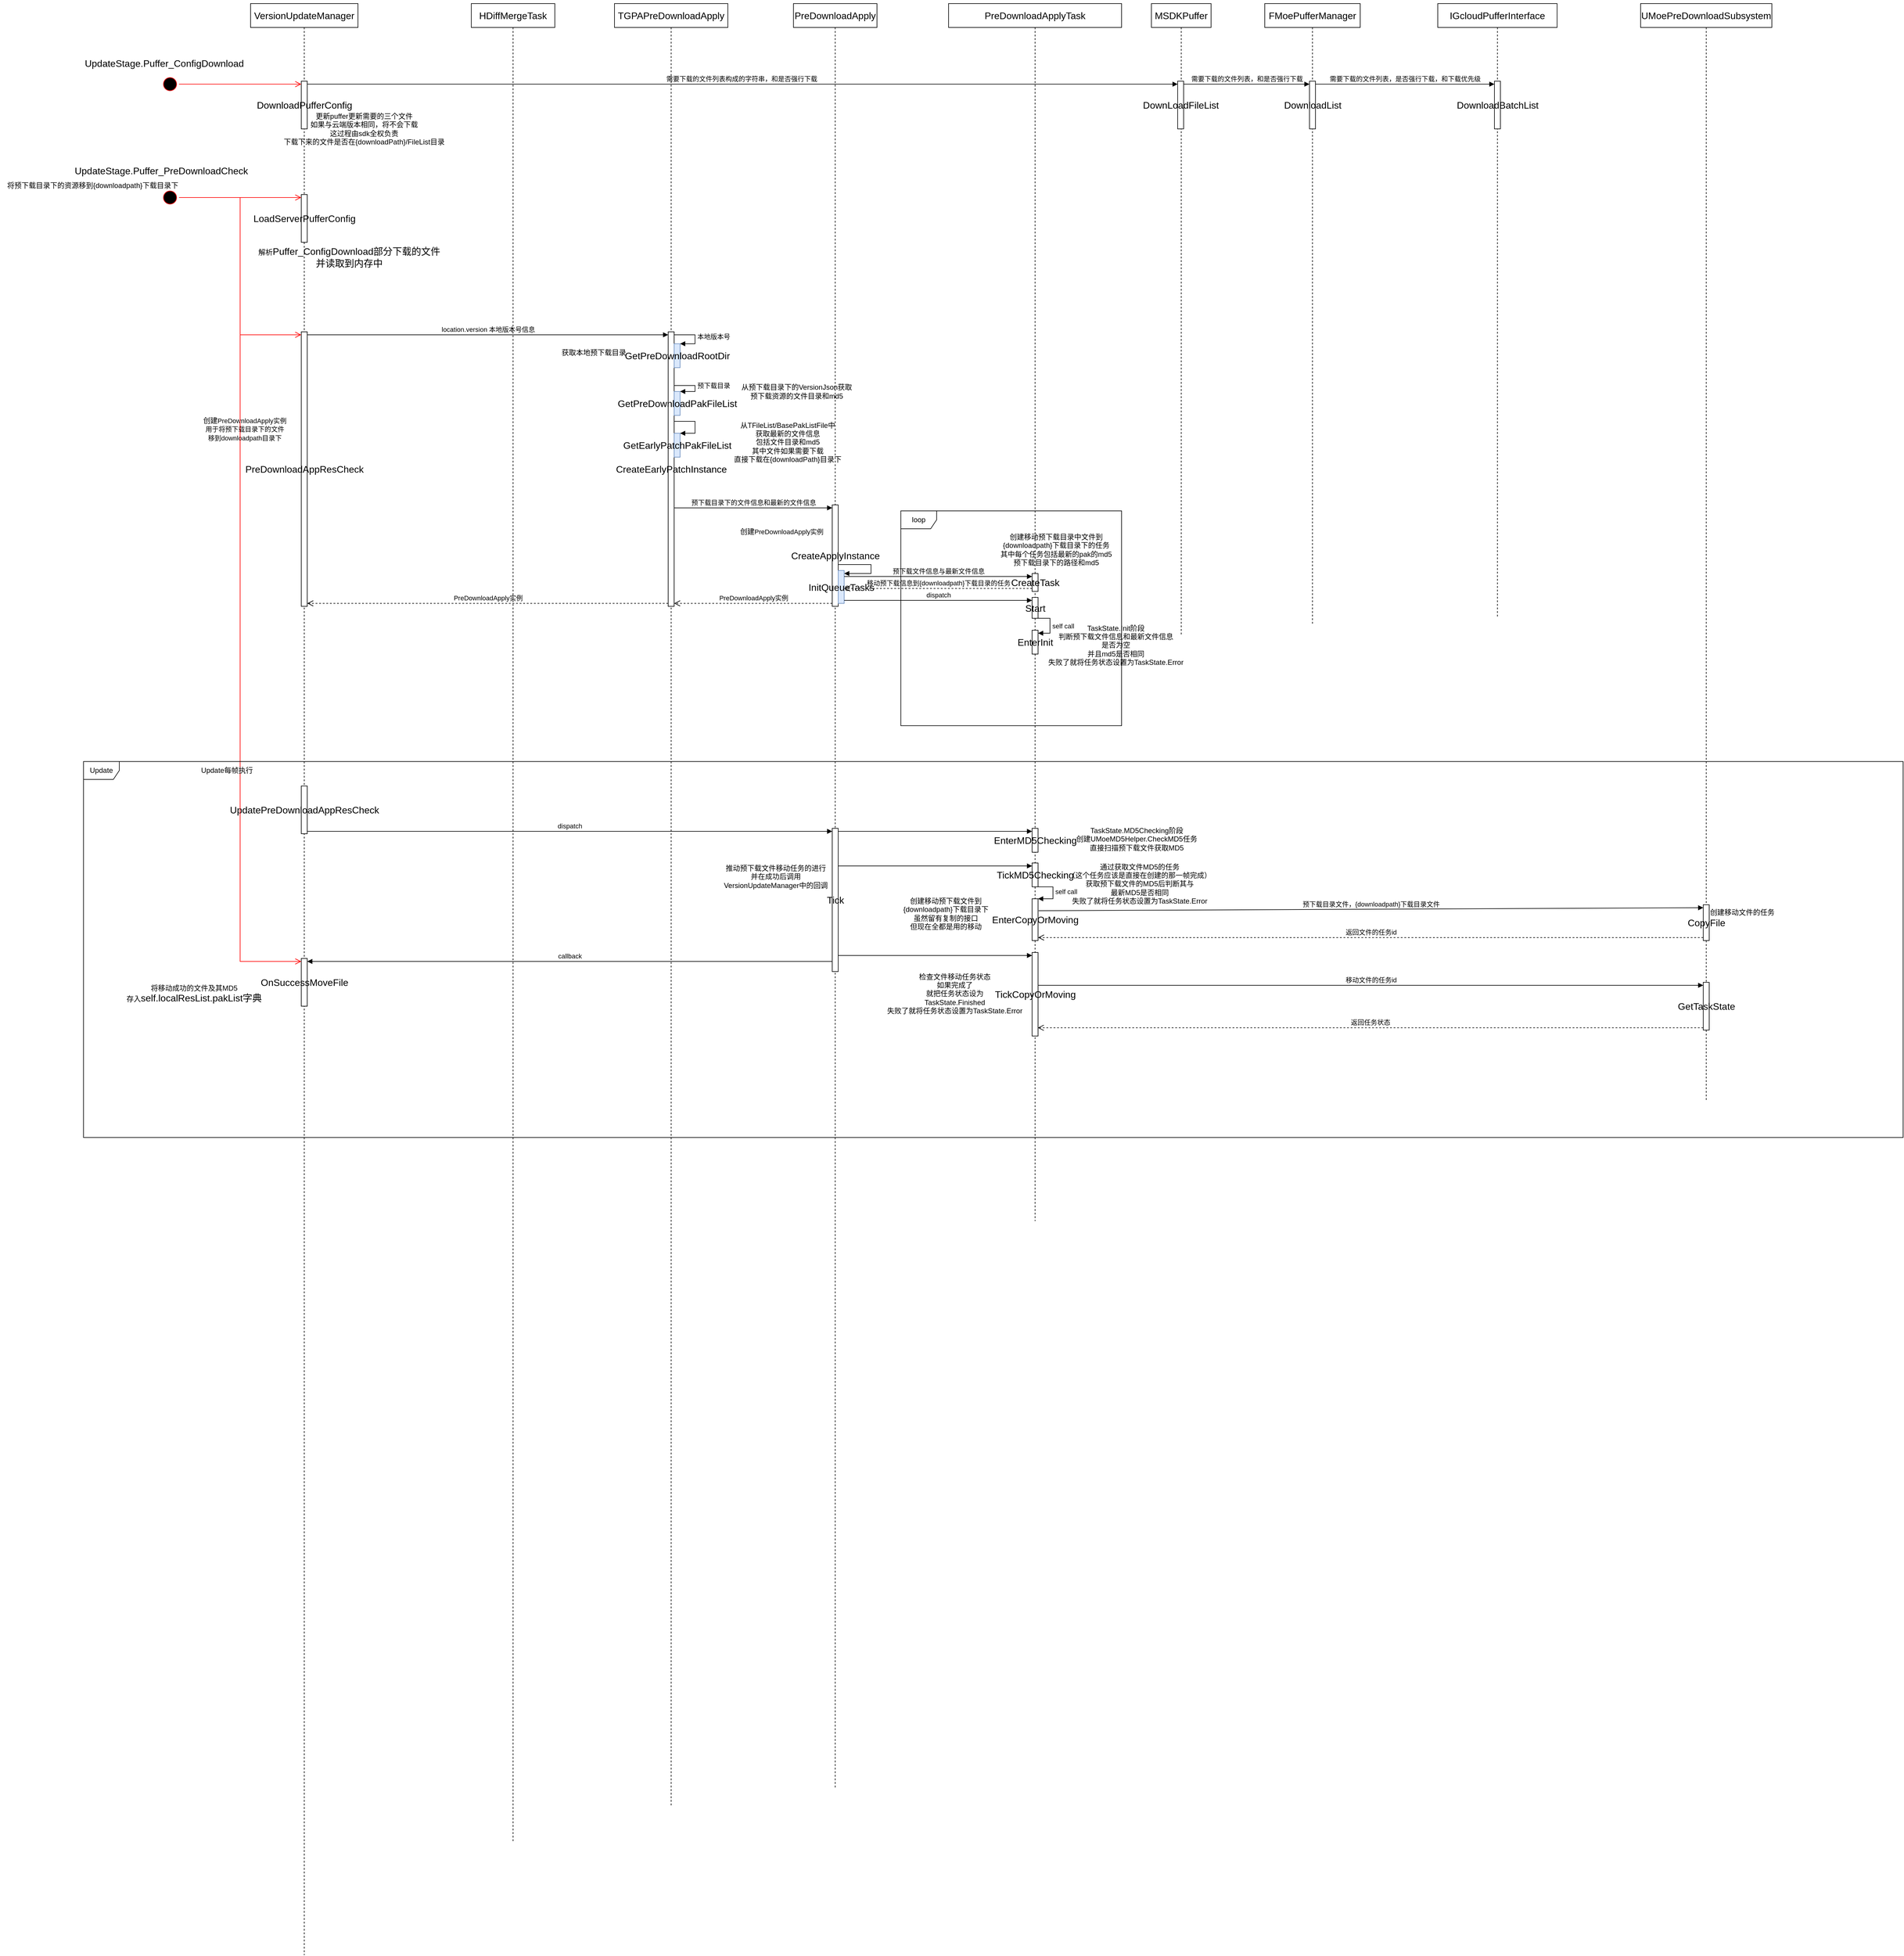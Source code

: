 <mxfile version="26.0.6" pages="3">
  <diagram name="puffer阻塞更新时序图——移动预下载目录文件到下载目录" id="0s5m7xCLdTFkOoqI4KA0">
    <mxGraphModel grid="1" page="1" gridSize="10" guides="1" tooltips="1" connect="1" arrows="1" fold="1" pageScale="1" pageWidth="827" pageHeight="1169" math="0" shadow="0">
      <root>
        <mxCell id="0" />
        <mxCell id="1" parent="0" />
        <mxCell id="xy1dMGJrIOf6ou0YAkFt-1" value="&lt;div style=&quot;font-size: 12pt;&quot;&gt;&lt;span style=&quot;&quot;&gt;VersionUpdateManager&lt;/span&gt;&lt;/div&gt;" style="shape=umlLifeline;perimeter=lifelinePerimeter;whiteSpace=wrap;html=1;container=1;dropTarget=0;collapsible=0;recursiveResize=0;outlineConnect=0;portConstraint=eastwest;newEdgeStyle={&quot;curved&quot;:0,&quot;rounded&quot;:0};fontFamily=Helvetica;fontColor=default;labelBackgroundColor=none;" parent="1" vertex="1">
          <mxGeometry x="90" y="50" width="180" height="3270" as="geometry" />
        </mxCell>
        <mxCell id="xy1dMGJrIOf6ou0YAkFt-6" value="&lt;div style=&quot;&quot;&gt;&lt;div style=&quot;font-size: 12pt;&quot;&gt;&lt;span style=&quot;&quot;&gt;DownloadPufferConfig&lt;/span&gt;&lt;/div&gt;&lt;/div&gt;" style="html=1;points=[[0,0,0,0,5],[0,1,0,0,-5],[1,0,0,0,5],[1,1,0,0,-5]];perimeter=orthogonalPerimeter;outlineConnect=0;targetShapes=umlLifeline;portConstraint=eastwest;newEdgeStyle={&quot;curved&quot;:0,&quot;rounded&quot;:0};fontFamily=Helvetica;fontColor=default;labelBackgroundColor=none;" parent="xy1dMGJrIOf6ou0YAkFt-1" vertex="1">
          <mxGeometry x="85" y="130" width="10" height="80" as="geometry" />
        </mxCell>
        <mxCell id="xy1dMGJrIOf6ou0YAkFt-4" value="" style="ellipse;html=1;shape=startState;fillColor=#000000;strokeColor=#ff0000;fontFamily=Helvetica;fontColor=default;labelBackgroundColor=none;" parent="xy1dMGJrIOf6ou0YAkFt-1" vertex="1">
          <mxGeometry x="-150" y="120" width="30" height="30" as="geometry" />
        </mxCell>
        <mxCell id="xy1dMGJrIOf6ou0YAkFt-5" value="" style="edgeStyle=orthogonalEdgeStyle;html=1;verticalAlign=bottom;endArrow=open;endSize=8;strokeColor=#ff0000;rounded=0;entryX=0;entryY=0;entryDx=0;entryDy=5;entryPerimeter=0;fontFamily=Helvetica;fontColor=default;labelBackgroundColor=none;" parent="xy1dMGJrIOf6ou0YAkFt-1" source="xy1dMGJrIOf6ou0YAkFt-4" target="xy1dMGJrIOf6ou0YAkFt-6" edge="1">
          <mxGeometry relative="1" as="geometry">
            <mxPoint x="-145" y="220" as="targetPoint" />
            <Array as="points">
              <mxPoint x="-40" y="135" />
              <mxPoint x="-40" y="135" />
            </Array>
          </mxGeometry>
        </mxCell>
        <mxCell id="xy1dMGJrIOf6ou0YAkFt-25" value="&lt;div style=&quot;&quot;&gt;&lt;div style=&quot;font-size: 12pt;&quot;&gt;&lt;span style=&quot;&quot;&gt;LoadServerPufferConfig&lt;/span&gt;&lt;/div&gt;&lt;/div&gt;" style="html=1;points=[[0,0,0,0,5],[0,1,0,0,-5],[1,0,0,0,5],[1,1,0,0,-5]];perimeter=orthogonalPerimeter;outlineConnect=0;targetShapes=umlLifeline;portConstraint=eastwest;newEdgeStyle={&quot;curved&quot;:0,&quot;rounded&quot;:0};fontFamily=Helvetica;fontColor=default;labelBackgroundColor=none;" parent="xy1dMGJrIOf6ou0YAkFt-1" vertex="1">
          <mxGeometry x="85" y="320" width="10" height="80" as="geometry" />
        </mxCell>
        <mxCell id="xy1dMGJrIOf6ou0YAkFt-26" value="&lt;div style=&quot;&quot;&gt;&lt;div style=&quot;font-size: 12pt;&quot;&gt;&lt;span style=&quot;&quot;&gt;PreDownloadAppResCheck&lt;/span&gt;&lt;/div&gt;&lt;/div&gt;" style="html=1;points=[[0,0,0,0,5],[0,1,0,0,-5],[1,0,0,0,5],[1,1,0,0,-5]];perimeter=orthogonalPerimeter;outlineConnect=0;targetShapes=umlLifeline;portConstraint=eastwest;newEdgeStyle={&quot;curved&quot;:0,&quot;rounded&quot;:0};fontFamily=Helvetica;fontColor=default;labelBackgroundColor=none;" parent="xy1dMGJrIOf6ou0YAkFt-1" vertex="1">
          <mxGeometry x="85" y="550" width="10" height="460" as="geometry" />
        </mxCell>
        <mxCell id="JN5cIUua4xNDYKDP3sKf-1" value="&lt;div style=&quot;&quot;&gt;&lt;div style=&quot;font-size: 12pt;&quot;&gt;&lt;span style=&quot;&quot;&gt;UpdatePreDownloadAppResCheck&lt;/span&gt;&lt;/div&gt;&lt;/div&gt;" style="html=1;points=[[0,0,0,0,5],[0,1,0,0,-5],[1,0,0,0,5],[1,1,0,0,-5]];perimeter=orthogonalPerimeter;outlineConnect=0;targetShapes=umlLifeline;portConstraint=eastwest;newEdgeStyle={&quot;curved&quot;:0,&quot;rounded&quot;:0};fontFamily=Helvetica;fontColor=default;labelBackgroundColor=none;" vertex="1" parent="xy1dMGJrIOf6ou0YAkFt-1">
          <mxGeometry x="85" y="1311" width="10" height="80" as="geometry" />
        </mxCell>
        <mxCell id="2kuZuHRCZG_ZfU6OxSht-40" value="&lt;div style=&quot;&quot;&gt;&lt;div style=&quot;font-size: 12pt;&quot;&gt;&lt;span style=&quot;&quot;&gt;OnSuccessMoveFile&lt;/span&gt;&lt;/div&gt;&lt;/div&gt;" style="html=1;points=[[0,0,0,0,5],[0,1,0,0,-5],[1,0,0,0,5],[1,1,0,0,-5]];perimeter=orthogonalPerimeter;outlineConnect=0;targetShapes=umlLifeline;portConstraint=eastwest;newEdgeStyle={&quot;curved&quot;:0,&quot;rounded&quot;:0};fontFamily=Helvetica;fontColor=default;labelBackgroundColor=none;" vertex="1" parent="xy1dMGJrIOf6ou0YAkFt-1">
          <mxGeometry x="85" y="1600" width="10" height="80" as="geometry" />
        </mxCell>
        <mxCell id="xy1dMGJrIOf6ou0YAkFt-7" value="&lt;div style=&quot;&quot;&gt;&lt;div style=&quot;font-size: 12pt;&quot;&gt;&lt;span style=&quot;&quot;&gt;UpdateStage&lt;/span&gt;.&lt;span style=&quot;&quot;&gt;Puffer_ConfigDownload&lt;/span&gt;&lt;/div&gt;&lt;/div&gt;" style="text;html=1;align=center;verticalAlign=middle;resizable=0;points=[];autosize=1;strokeColor=none;fillColor=none;fontFamily=Helvetica;fontColor=default;labelBackgroundColor=none;" parent="1" vertex="1">
          <mxGeometry x="-200" y="135" width="290" height="30" as="geometry" />
        </mxCell>
        <mxCell id="xy1dMGJrIOf6ou0YAkFt-8" value="&lt;div style=&quot;&quot;&gt;&lt;div style=&quot;font-size: 12pt;&quot;&gt;&lt;span style=&quot;&quot;&gt;MSDKPuffer&lt;/span&gt;&lt;/div&gt;&lt;/div&gt;" style="shape=umlLifeline;perimeter=lifelinePerimeter;whiteSpace=wrap;html=1;container=1;dropTarget=0;collapsible=0;recursiveResize=0;outlineConnect=0;portConstraint=eastwest;newEdgeStyle={&quot;curved&quot;:0,&quot;rounded&quot;:0};fontFamily=Helvetica;fontColor=default;labelBackgroundColor=none;" parent="1" vertex="1">
          <mxGeometry x="1600" y="50" width="100" height="1060" as="geometry" />
        </mxCell>
        <mxCell id="xy1dMGJrIOf6ou0YAkFt-10" value="&lt;div style=&quot;&quot;&gt;&lt;div style=&quot;font-size: 12pt;&quot;&gt;&lt;span style=&quot;&quot;&gt;DownLoadFileList&lt;/span&gt;&lt;/div&gt;&lt;/div&gt;" style="html=1;points=[[0,0,0,0,5],[0,1,0,0,-5],[1,0,0,0,5],[1,1,0,0,-5]];perimeter=orthogonalPerimeter;outlineConnect=0;targetShapes=umlLifeline;portConstraint=eastwest;newEdgeStyle={&quot;curved&quot;:0,&quot;rounded&quot;:0};fontFamily=Helvetica;fontColor=default;labelBackgroundColor=none;" parent="xy1dMGJrIOf6ou0YAkFt-8" vertex="1">
          <mxGeometry x="44" y="130" width="10" height="80" as="geometry" />
        </mxCell>
        <mxCell id="xy1dMGJrIOf6ou0YAkFt-9" value="&lt;div style=&quot;&quot;&gt;&lt;div style=&quot;font-size: 12pt;&quot;&gt;FMoePufferManager&lt;/div&gt;&lt;/div&gt;" style="shape=umlLifeline;perimeter=lifelinePerimeter;whiteSpace=wrap;html=1;container=1;dropTarget=0;collapsible=0;recursiveResize=0;outlineConnect=0;portConstraint=eastwest;newEdgeStyle={&quot;curved&quot;:0,&quot;rounded&quot;:0};fontFamily=Helvetica;fontColor=default;labelBackgroundColor=none;" parent="1" vertex="1">
          <mxGeometry x="1790" y="50" width="160" height="1040" as="geometry" />
        </mxCell>
        <mxCell id="xy1dMGJrIOf6ou0YAkFt-15" value="&lt;div style=&quot;&quot;&gt;&lt;div style=&quot;font-size: 12pt;&quot;&gt;DownloadList&lt;/div&gt;&lt;/div&gt;" style="html=1;points=[[0,0,0,0,5],[0,1,0,0,-5],[1,0,0,0,5],[1,1,0,0,-5]];perimeter=orthogonalPerimeter;outlineConnect=0;targetShapes=umlLifeline;portConstraint=eastwest;newEdgeStyle={&quot;curved&quot;:0,&quot;rounded&quot;:0};fontFamily=Helvetica;fontColor=default;labelBackgroundColor=none;" parent="xy1dMGJrIOf6ou0YAkFt-9" vertex="1">
          <mxGeometry x="75" y="130" width="10" height="80" as="geometry" />
        </mxCell>
        <mxCell id="xy1dMGJrIOf6ou0YAkFt-11" value="需要下载的文件列表构成的字符串，和是否强行下载" style="html=1;verticalAlign=bottom;endArrow=block;curved=0;rounded=0;entryX=0;entryY=0;entryDx=0;entryDy=5;exitX=1;exitY=0;exitDx=0;exitDy=5;exitPerimeter=0;fontFamily=Helvetica;fontColor=default;labelBackgroundColor=none;" parent="1" source="xy1dMGJrIOf6ou0YAkFt-6" target="xy1dMGJrIOf6ou0YAkFt-10" edge="1">
          <mxGeometry x="-0.002" relative="1" as="geometry">
            <mxPoint x="414" y="185" as="sourcePoint" />
            <mxPoint as="offset" />
          </mxGeometry>
        </mxCell>
        <mxCell id="xy1dMGJrIOf6ou0YAkFt-16" value="需要下载的文件列表，和是否强行下载" style="html=1;verticalAlign=bottom;endArrow=block;curved=0;rounded=0;entryX=0;entryY=0;entryDx=0;entryDy=5;exitX=1;exitY=0;exitDx=0;exitDy=5;exitPerimeter=0;fontFamily=Helvetica;fontColor=default;labelBackgroundColor=none;" parent="1" source="xy1dMGJrIOf6ou0YAkFt-10" target="xy1dMGJrIOf6ou0YAkFt-15" edge="1">
          <mxGeometry x="0.002" relative="1" as="geometry">
            <mxPoint x="1800" y="185" as="sourcePoint" />
            <mxPoint as="offset" />
          </mxGeometry>
        </mxCell>
        <mxCell id="xy1dMGJrIOf6ou0YAkFt-18" value="&lt;div style=&quot;&quot;&gt;&lt;div style=&quot;font-size: 12pt;&quot;&gt;IGcloudPufferInterface&lt;/div&gt;&lt;/div&gt;" style="shape=umlLifeline;perimeter=lifelinePerimeter;whiteSpace=wrap;html=1;container=1;dropTarget=0;collapsible=0;recursiveResize=0;outlineConnect=0;portConstraint=eastwest;newEdgeStyle={&quot;curved&quot;:0,&quot;rounded&quot;:0};fontFamily=Helvetica;fontColor=default;labelBackgroundColor=none;" parent="1" vertex="1">
          <mxGeometry x="2080" y="50" width="200" height="1030" as="geometry" />
        </mxCell>
        <mxCell id="xy1dMGJrIOf6ou0YAkFt-19" value="&lt;div style=&quot;&quot;&gt;&lt;div style=&quot;font-size: 12pt;&quot;&gt;DownloadBatchList&lt;/div&gt;&lt;/div&gt;" style="html=1;points=[[0,0,0,0,5],[0,1,0,0,-5],[1,0,0,0,5],[1,1,0,0,-5]];perimeter=orthogonalPerimeter;outlineConnect=0;targetShapes=umlLifeline;portConstraint=eastwest;newEdgeStyle={&quot;curved&quot;:0,&quot;rounded&quot;:0};fontFamily=Helvetica;fontColor=default;labelBackgroundColor=none;" parent="xy1dMGJrIOf6ou0YAkFt-18" vertex="1">
          <mxGeometry x="95" y="130" width="10" height="80" as="geometry" />
        </mxCell>
        <mxCell id="xy1dMGJrIOf6ou0YAkFt-20" value="需要下载的文件列表，是否强行下载，和下载优先级" style="html=1;verticalAlign=bottom;endArrow=block;curved=0;rounded=0;entryX=0;entryY=0;entryDx=0;entryDy=5;exitX=1;exitY=0;exitDx=0;exitDy=5;exitPerimeter=0;fontFamily=Helvetica;fontColor=default;labelBackgroundColor=none;" parent="1" source="xy1dMGJrIOf6ou0YAkFt-15" target="xy1dMGJrIOf6ou0YAkFt-19" edge="1">
          <mxGeometry relative="1" as="geometry">
            <mxPoint x="2090" y="185" as="sourcePoint" />
          </mxGeometry>
        </mxCell>
        <mxCell id="xy1dMGJrIOf6ou0YAkFt-22" value="" style="ellipse;html=1;shape=startState;fillColor=#000000;strokeColor=#ff0000;fontFamily=Helvetica;fontColor=default;labelBackgroundColor=none;" parent="1" vertex="1">
          <mxGeometry x="-60" y="360" width="30" height="30" as="geometry" />
        </mxCell>
        <mxCell id="xy1dMGJrIOf6ou0YAkFt-23" value="" style="edgeStyle=orthogonalEdgeStyle;html=1;verticalAlign=bottom;endArrow=open;endSize=8;strokeColor=#ff0000;rounded=0;entryX=0;entryY=0;entryDx=0;entryDy=5;entryPerimeter=0;fontFamily=Helvetica;fontColor=default;labelBackgroundColor=none;" parent="1" source="xy1dMGJrIOf6ou0YAkFt-22" target="xy1dMGJrIOf6ou0YAkFt-25" edge="1">
          <mxGeometry relative="1" as="geometry">
            <mxPoint x="-45" y="450" as="targetPoint" />
          </mxGeometry>
        </mxCell>
        <mxCell id="xy1dMGJrIOf6ou0YAkFt-24" value="&lt;div style=&quot;&quot;&gt;&lt;div style=&quot;font-size: 12pt;&quot;&gt;&lt;span style=&quot;&quot;&gt;UpdateStage&lt;/span&gt;.&lt;span style=&quot;&quot;&gt;Puffer_PreDownloadCheck&lt;/span&gt;&lt;/div&gt;&lt;/div&gt;" style="text;html=1;align=center;verticalAlign=middle;resizable=0;points=[];autosize=1;strokeColor=none;fillColor=none;fontFamily=Helvetica;fontColor=default;labelBackgroundColor=none;" parent="1" vertex="1">
          <mxGeometry x="-215" y="315" width="310" height="30" as="geometry" />
        </mxCell>
        <mxCell id="xy1dMGJrIOf6ou0YAkFt-27" value="" style="edgeStyle=orthogonalEdgeStyle;html=1;verticalAlign=bottom;endArrow=open;endSize=8;strokeColor=#ff0000;rounded=0;entryX=0;entryY=0;entryDx=0;entryDy=5;entryPerimeter=0;exitX=1;exitY=0.5;exitDx=0;exitDy=0;fontFamily=Helvetica;fontColor=default;labelBackgroundColor=none;" parent="1" source="xy1dMGJrIOf6ou0YAkFt-22" target="xy1dMGJrIOf6ou0YAkFt-26" edge="1">
          <mxGeometry relative="1" as="geometry">
            <mxPoint x="185" y="385" as="targetPoint" />
            <mxPoint x="-20" y="385" as="sourcePoint" />
          </mxGeometry>
        </mxCell>
        <mxCell id="QiWSNsGMa9dIWaTv_Qcn-1" value="更新puffer更新需要的三个文件&lt;div&gt;如果与云端版本相同，将不会下载&lt;/div&gt;&lt;div&gt;这过程由sdk全权负责&lt;/div&gt;&lt;div&gt;下载下来的文件是否在{downloadPath}/FileList目录&lt;/div&gt;" style="text;html=1;align=center;verticalAlign=middle;resizable=0;points=[];autosize=1;strokeColor=none;fillColor=none;fontFamily=Helvetica;fontColor=default;labelBackgroundColor=none;" parent="1" vertex="1">
          <mxGeometry x="135" y="225" width="290" height="70" as="geometry" />
        </mxCell>
        <mxCell id="QiWSNsGMa9dIWaTv_Qcn-2" value="解析&lt;span style=&quot;font-size: 12pt;&quot;&gt;Puffer_ConfigDownload部分下载的文件&lt;/span&gt;&lt;div&gt;&lt;span style=&quot;font-size: 12pt;&quot;&gt;并读取到内存中&lt;/span&gt;&lt;/div&gt;" style="text;html=1;align=center;verticalAlign=middle;resizable=0;points=[];autosize=1;strokeColor=none;fillColor=none;fontFamily=Helvetica;fontColor=default;labelBackgroundColor=none;" parent="1" vertex="1">
          <mxGeometry x="90" y="450" width="330" height="50" as="geometry" />
        </mxCell>
        <mxCell id="QiWSNsGMa9dIWaTv_Qcn-6" value="&lt;div style=&quot;font-size: 12pt;&quot;&gt;&lt;span style=&quot;&quot;&gt;HDiffMergeTask&lt;/span&gt;&lt;/div&gt;" style="shape=umlLifeline;perimeter=lifelinePerimeter;whiteSpace=wrap;html=1;container=1;dropTarget=0;collapsible=0;recursiveResize=0;outlineConnect=0;portConstraint=eastwest;newEdgeStyle={&quot;curved&quot;:0,&quot;rounded&quot;:0};fontFamily=Helvetica;fontColor=default;labelBackgroundColor=none;" parent="1" vertex="1">
          <mxGeometry x="460" y="50" width="140" height="3080" as="geometry" />
        </mxCell>
        <mxCell id="QiWSNsGMa9dIWaTv_Qcn-7" value="&lt;div style=&quot;font-size: 12pt;&quot;&gt;&lt;span style=&quot;&quot;&gt;PreDownloadApply&lt;/span&gt;&lt;/div&gt;" style="shape=umlLifeline;perimeter=lifelinePerimeter;whiteSpace=wrap;html=1;container=1;dropTarget=0;collapsible=0;recursiveResize=0;outlineConnect=0;portConstraint=eastwest;newEdgeStyle={&quot;curved&quot;:0,&quot;rounded&quot;:0};fontFamily=Helvetica;fontColor=default;labelBackgroundColor=none;" parent="1" vertex="1">
          <mxGeometry x="1000" y="50" width="140" height="2990" as="geometry" />
        </mxCell>
        <mxCell id="QiWSNsGMa9dIWaTv_Qcn-9" value="&lt;div style=&quot;&quot;&gt;&lt;div style=&quot;font-size: 12pt;&quot;&gt;&lt;div&gt;&lt;div style=&quot;font-size: 12pt;&quot;&gt;&lt;span style=&quot;&quot;&gt;CreateApplyInstance&lt;/span&gt;&lt;/div&gt;&lt;/div&gt;&lt;/div&gt;&lt;/div&gt;" style="html=1;points=[[0,0,0,0,5],[0,1,0,0,-5],[1,0,0,0,5],[1,1,0,0,-5]];perimeter=orthogonalPerimeter;outlineConnect=0;targetShapes=umlLifeline;portConstraint=eastwest;newEdgeStyle={&quot;curved&quot;:0,&quot;rounded&quot;:0};fontFamily=Helvetica;fontColor=default;labelBackgroundColor=none;" parent="QiWSNsGMa9dIWaTv_Qcn-7" vertex="1">
          <mxGeometry x="65" y="840" width="10" height="170" as="geometry" />
        </mxCell>
        <mxCell id="2kuZuHRCZG_ZfU6OxSht-1" value="&lt;div style=&quot;&quot;&gt;&lt;div style=&quot;font-size: 12pt;&quot;&gt;&lt;span style=&quot;&quot;&gt;Tick&lt;/span&gt;&lt;/div&gt;&lt;/div&gt;" style="html=1;points=[[0,0,0,0,5],[0,1,0,0,-5],[1,0,0,0,5],[1,1,0,0,-5]];perimeter=orthogonalPerimeter;outlineConnect=0;targetShapes=umlLifeline;portConstraint=eastwest;newEdgeStyle={&quot;curved&quot;:0,&quot;rounded&quot;:0};fontFamily=Helvetica;fontColor=default;labelBackgroundColor=none;" vertex="1" parent="QiWSNsGMa9dIWaTv_Qcn-7">
          <mxGeometry x="65" y="1382" width="10" height="240" as="geometry" />
        </mxCell>
        <mxCell id="QiWSNsGMa9dIWaTv_Qcn-8" value="&lt;div style=&quot;font-size: 12pt;&quot;&gt;&lt;span style=&quot;&quot;&gt;PreDownloadApplyTask&lt;/span&gt;&lt;/div&gt;" style="shape=umlLifeline;perimeter=lifelinePerimeter;whiteSpace=wrap;html=1;container=1;dropTarget=0;collapsible=0;recursiveResize=0;outlineConnect=0;portConstraint=eastwest;newEdgeStyle={&quot;curved&quot;:0,&quot;rounded&quot;:0};fontFamily=Helvetica;fontColor=default;labelBackgroundColor=none;" parent="1" vertex="1">
          <mxGeometry x="1260" y="50" width="290" height="2040" as="geometry" />
        </mxCell>
        <mxCell id="QiWSNsGMa9dIWaTv_Qcn-16" value="" style="html=1;align=left;spacingLeft=2;endArrow=block;rounded=0;edgeStyle=orthogonalEdgeStyle;curved=0;rounded=0;entryX=1;entryY=0;entryDx=0;entryDy=5;entryPerimeter=0;fontFamily=Helvetica;fontColor=default;labelBackgroundColor=none;" parent="QiWSNsGMa9dIWaTv_Qcn-8" target="QiWSNsGMa9dIWaTv_Qcn-15" edge="1">
          <mxGeometry x="-0.044" y="30" relative="1" as="geometry">
            <mxPoint x="-185" y="945" as="sourcePoint" />
            <Array as="points">
              <mxPoint x="-185" y="940" />
              <mxPoint x="-130" y="940" />
              <mxPoint x="-130" y="955" />
            </Array>
            <mxPoint x="-180" y="955" as="targetPoint" />
            <mxPoint as="offset" />
          </mxGeometry>
        </mxCell>
        <mxCell id="QiWSNsGMa9dIWaTv_Qcn-15" value="&lt;div style=&quot;font-size: 12pt;&quot;&gt;&lt;span style=&quot;&quot;&gt;InitQueueTasks&lt;/span&gt;&lt;/div&gt;" style="html=1;points=[[0,0,0,0,5],[0,1,0,0,-5],[1,0,0,0,5],[1,1,0,0,-5]];perimeter=orthogonalPerimeter;outlineConnect=0;targetShapes=umlLifeline;portConstraint=eastwest;newEdgeStyle={&quot;curved&quot;:0,&quot;rounded&quot;:0};fillColor=#dae8fc;strokeColor=#6c8ebf;fontFamily=Helvetica;fontColor=default;labelBackgroundColor=none;" parent="QiWSNsGMa9dIWaTv_Qcn-8" vertex="1">
          <mxGeometry x="-185" y="950" width="10" height="55" as="geometry" />
        </mxCell>
        <mxCell id="QiWSNsGMa9dIWaTv_Qcn-18" value="&lt;div style=&quot;&quot;&gt;&lt;div style=&quot;font-size: 12pt;&quot;&gt;&lt;span style=&quot;&quot;&gt;CreateTask&lt;/span&gt;&lt;/div&gt;&lt;/div&gt;" style="html=1;points=[[0,0,0,0,5],[0,1,0,0,-5],[1,0,0,0,5],[1,1,0,0,-5]];perimeter=orthogonalPerimeter;outlineConnect=0;targetShapes=umlLifeline;portConstraint=eastwest;newEdgeStyle={&quot;curved&quot;:0,&quot;rounded&quot;:0};fontFamily=Helvetica;fontColor=default;labelBackgroundColor=none;" parent="QiWSNsGMa9dIWaTv_Qcn-8" vertex="1">
          <mxGeometry x="140" y="955" width="10" height="30" as="geometry" />
        </mxCell>
        <mxCell id="QiWSNsGMa9dIWaTv_Qcn-19" value="预下载文件信息与最新文件信息" style="html=1;verticalAlign=bottom;endArrow=block;curved=0;rounded=0;entryX=0;entryY=0;entryDx=0;entryDy=5;fontFamily=Helvetica;fontColor=default;labelBackgroundColor=none;" parent="QiWSNsGMa9dIWaTv_Qcn-8" source="QiWSNsGMa9dIWaTv_Qcn-15" target="QiWSNsGMa9dIWaTv_Qcn-18" edge="1">
          <mxGeometry x="0.001" relative="1" as="geometry">
            <mxPoint x="-170" y="960" as="sourcePoint" />
            <mxPoint as="offset" />
          </mxGeometry>
        </mxCell>
        <mxCell id="QiWSNsGMa9dIWaTv_Qcn-20" value="移动预下载信息到{downloadpath}下载目录的任务" style="html=1;verticalAlign=bottom;endArrow=open;dashed=1;endSize=8;curved=0;rounded=0;exitX=0;exitY=1;exitDx=0;exitDy=-5;fontFamily=Helvetica;fontColor=default;labelBackgroundColor=none;" parent="QiWSNsGMa9dIWaTv_Qcn-8" source="QiWSNsGMa9dIWaTv_Qcn-18" target="QiWSNsGMa9dIWaTv_Qcn-15" edge="1">
          <mxGeometry x="-0.002" relative="1" as="geometry">
            <mxPoint x="10" y="1030" as="targetPoint" />
            <mxPoint as="offset" />
          </mxGeometry>
        </mxCell>
        <mxCell id="QiWSNsGMa9dIWaTv_Qcn-21" value="loop" style="shape=umlFrame;whiteSpace=wrap;html=1;pointerEvents=0;fontFamily=Helvetica;fontColor=default;labelBackgroundColor=none;" parent="QiWSNsGMa9dIWaTv_Qcn-8" vertex="1">
          <mxGeometry x="-80" y="850" width="370" height="360" as="geometry" />
        </mxCell>
        <mxCell id="QiWSNsGMa9dIWaTv_Qcn-22" value="创建移动预下载目录中文件到&lt;div&gt;{downloadpath}下载目录下的任务&lt;/div&gt;&lt;div&gt;其中每个任务包括最新的pak的md5&lt;/div&gt;&lt;div&gt;预下载目录下的路径和md5&lt;/div&gt;" style="text;html=1;align=center;verticalAlign=middle;resizable=0;points=[];autosize=1;strokeColor=none;fillColor=none;fontFamily=Helvetica;fontColor=default;labelBackgroundColor=none;" parent="QiWSNsGMa9dIWaTv_Qcn-8" vertex="1">
          <mxGeometry x="75" y="880" width="210" height="70" as="geometry" />
        </mxCell>
        <mxCell id="2kuZuHRCZG_ZfU6OxSht-3" value="&lt;div style=&quot;&quot;&gt;&lt;div style=&quot;font-size: 12pt;&quot;&gt;&lt;span style=&quot;&quot;&gt;EnterInit&lt;/span&gt;&lt;/div&gt;&lt;/div&gt;" style="html=1;points=[[0,0,0,0,5],[0,1,0,0,-5],[1,0,0,0,5],[1,1,0,0,-5]];perimeter=orthogonalPerimeter;outlineConnect=0;targetShapes=umlLifeline;portConstraint=eastwest;newEdgeStyle={&quot;curved&quot;:0,&quot;rounded&quot;:0};fontFamily=Helvetica;fontColor=default;labelBackgroundColor=none;" vertex="1" parent="QiWSNsGMa9dIWaTv_Qcn-8">
          <mxGeometry x="140" y="1050" width="10" height="40" as="geometry" />
        </mxCell>
        <mxCell id="2kuZuHRCZG_ZfU6OxSht-7" value="&lt;div style=&quot;&quot;&gt;&lt;div style=&quot;font-size: 12pt;&quot;&gt;&lt;span style=&quot;&quot;&gt;EnterMD5Checking&lt;/span&gt;&lt;/div&gt;&lt;/div&gt;" style="html=1;points=[[0,0,0,0,5],[0,1,0,0,-5],[1,0,0,0,5],[1,1,0,0,-5]];perimeter=orthogonalPerimeter;outlineConnect=0;targetShapes=umlLifeline;portConstraint=eastwest;newEdgeStyle={&quot;curved&quot;:0,&quot;rounded&quot;:0};fontFamily=Helvetica;fontColor=default;labelBackgroundColor=none;" vertex="1" parent="QiWSNsGMa9dIWaTv_Qcn-8">
          <mxGeometry x="140" y="1382" width="10" height="40" as="geometry" />
        </mxCell>
        <mxCell id="2kuZuHRCZG_ZfU6OxSht-11" value="&lt;div style=&quot;&quot;&gt;&lt;div style=&quot;font-size: 12pt;&quot;&gt;&lt;span style=&quot;&quot;&gt;TickMD5Checking&lt;/span&gt;&lt;/div&gt;&lt;/div&gt;" style="html=1;points=[[0,0,0,0,5],[0,1,0,0,-5],[1,0,0,0,5],[1,1,0,0,-5]];perimeter=orthogonalPerimeter;outlineConnect=0;targetShapes=umlLifeline;portConstraint=eastwest;newEdgeStyle={&quot;curved&quot;:0,&quot;rounded&quot;:0};fontFamily=Helvetica;fontColor=default;labelBackgroundColor=none;" vertex="1" parent="QiWSNsGMa9dIWaTv_Qcn-8">
          <mxGeometry x="140" y="1440" width="10" height="40" as="geometry" />
        </mxCell>
        <mxCell id="2kuZuHRCZG_ZfU6OxSht-15" value="&lt;div style=&quot;font-size: 12pt;&quot;&gt;&lt;span style=&quot;&quot;&gt;Start&lt;/span&gt;&lt;/div&gt;" style="html=1;points=[[0,0,0,0,5],[0,1,0,0,-5],[1,0,0,0,5],[1,1,0,0,-5]];perimeter=orthogonalPerimeter;outlineConnect=0;targetShapes=umlLifeline;portConstraint=eastwest;newEdgeStyle={&quot;curved&quot;:0,&quot;rounded&quot;:0};fontFamily=Helvetica;fontColor=default;labelBackgroundColor=none;" vertex="1" parent="QiWSNsGMa9dIWaTv_Qcn-8">
          <mxGeometry x="140" y="995" width="10" height="35" as="geometry" />
        </mxCell>
        <mxCell id="2kuZuHRCZG_ZfU6OxSht-16" value="dispatch" style="html=1;verticalAlign=bottom;endArrow=block;curved=0;rounded=0;entryX=0;entryY=0;entryDx=0;entryDy=5;exitX=1;exitY=1;exitDx=0;exitDy=-5;exitPerimeter=0;fontFamily=Helvetica;fontColor=default;labelBackgroundColor=none;" edge="1" target="2kuZuHRCZG_ZfU6OxSht-15" parent="QiWSNsGMa9dIWaTv_Qcn-8" source="QiWSNsGMa9dIWaTv_Qcn-15">
          <mxGeometry relative="1" as="geometry">
            <mxPoint x="-175" y="995" as="sourcePoint" />
          </mxGeometry>
        </mxCell>
        <mxCell id="2kuZuHRCZG_ZfU6OxSht-19" value="self call" style="html=1;align=left;spacingLeft=2;endArrow=block;rounded=0;edgeStyle=orthogonalEdgeStyle;curved=0;rounded=0;entryX=1;entryY=0;entryDx=0;entryDy=5;entryPerimeter=0;fontFamily=Helvetica;fontColor=default;labelBackgroundColor=none;" edge="1" target="2kuZuHRCZG_ZfU6OxSht-3" parent="QiWSNsGMa9dIWaTv_Qcn-8" source="2kuZuHRCZG_ZfU6OxSht-15">
          <mxGeometry relative="1" as="geometry">
            <mxPoint x="150" y="1190" as="sourcePoint" />
            <Array as="points">
              <mxPoint x="170" y="1030" />
              <mxPoint x="170" y="1055" />
            </Array>
            <mxPoint x="155" y="1220" as="targetPoint" />
          </mxGeometry>
        </mxCell>
        <mxCell id="2kuZuHRCZG_ZfU6OxSht-21" value="&lt;div style=&quot;&quot;&gt;&lt;div style=&quot;font-size: 12pt;&quot;&gt;&lt;span style=&quot;&quot;&gt;EnterCopyOrMoving&lt;/span&gt;&lt;/div&gt;&lt;/div&gt;" style="html=1;points=[[0,0,0,0,5],[0,1,0,0,-5],[1,0,0,0,5],[1,1,0,0,-5]];perimeter=orthogonalPerimeter;outlineConnect=0;targetShapes=umlLifeline;portConstraint=eastwest;newEdgeStyle={&quot;curved&quot;:0,&quot;rounded&quot;:0};fontFamily=Helvetica;fontColor=default;labelBackgroundColor=none;" vertex="1" parent="QiWSNsGMa9dIWaTv_Qcn-8">
          <mxGeometry x="140" y="1500" width="10" height="70" as="geometry" />
        </mxCell>
        <mxCell id="2kuZuHRCZG_ZfU6OxSht-22" value="self call" style="html=1;align=left;spacingLeft=2;endArrow=block;rounded=0;edgeStyle=orthogonalEdgeStyle;curved=0;rounded=0;fontFamily=Helvetica;fontColor=default;labelBackgroundColor=none;" edge="1" target="2kuZuHRCZG_ZfU6OxSht-21" parent="QiWSNsGMa9dIWaTv_Qcn-8">
          <mxGeometry relative="1" as="geometry">
            <mxPoint x="145" y="1480" as="sourcePoint" />
            <Array as="points">
              <mxPoint x="175" y="1480" />
              <mxPoint x="175" y="1500" />
            </Array>
          </mxGeometry>
        </mxCell>
        <mxCell id="2kuZuHRCZG_ZfU6OxSht-28" value="&lt;div style=&quot;&quot;&gt;&lt;div style=&quot;font-size: 12pt;&quot;&gt;&lt;span style=&quot;&quot;&gt;TickCopyOrMoving&lt;/span&gt;&lt;/div&gt;&lt;/div&gt;" style="html=1;points=[[0,0,0,0,5],[0,1,0,0,-5],[1,0,0,0,5],[1,1,0,0,-5]];perimeter=orthogonalPerimeter;outlineConnect=0;targetShapes=umlLifeline;portConstraint=eastwest;newEdgeStyle={&quot;curved&quot;:0,&quot;rounded&quot;:0};fontFamily=Helvetica;fontColor=default;labelBackgroundColor=none;" vertex="1" parent="QiWSNsGMa9dIWaTv_Qcn-8">
          <mxGeometry x="140" y="1590" width="10" height="140" as="geometry" />
        </mxCell>
        <mxCell id="QiWSNsGMa9dIWaTv_Qcn-10" value="location.version 本地版本号信息" style="html=1;verticalAlign=bottom;endArrow=block;curved=0;rounded=0;entryX=0;entryY=0;entryDx=0;entryDy=5;exitX=1;exitY=0;exitDx=0;exitDy=5;exitPerimeter=0;fontFamily=Helvetica;fontColor=default;labelBackgroundColor=none;entryPerimeter=0;" parent="1" source="xy1dMGJrIOf6ou0YAkFt-26" target="82q8I6zDC6qW-jJnLRhs-2" edge="1">
          <mxGeometry relative="1" as="geometry">
            <mxPoint x="1020" y="605" as="sourcePoint" />
            <mxPoint as="offset" />
          </mxGeometry>
        </mxCell>
        <mxCell id="QiWSNsGMa9dIWaTv_Qcn-14" value="PreDownloadApply实例" style="html=1;verticalAlign=bottom;endArrow=open;dashed=1;endSize=8;curved=0;rounded=0;entryX=1;entryY=1;entryDx=0;entryDy=-5;entryPerimeter=0;fontFamily=Helvetica;fontColor=default;labelBackgroundColor=none;exitX=0;exitY=1;exitDx=0;exitDy=-5;exitPerimeter=0;" parent="1" source="82q8I6zDC6qW-jJnLRhs-2" target="xy1dMGJrIOf6ou0YAkFt-26" edge="1">
          <mxGeometry relative="1" as="geometry">
            <mxPoint x="480" y="745" as="targetPoint" />
            <mxPoint x="550" y="745" as="sourcePoint" />
            <mxPoint as="offset" />
          </mxGeometry>
        </mxCell>
        <mxCell id="QiWSNsGMa9dIWaTv_Qcn-17" value="&lt;div&gt;&lt;pre style=&quot;font-size: 12pt;&quot;&gt;&lt;font face=&quot;Helvetica&quot; style=&quot;color: rgb(0, 0, 0);&quot;&gt;TGPAPreDownloadApply&lt;/font&gt;&lt;/pre&gt;&lt;/div&gt;" style="shape=umlLifeline;perimeter=lifelinePerimeter;whiteSpace=wrap;html=1;container=1;dropTarget=0;collapsible=0;recursiveResize=0;outlineConnect=0;portConstraint=eastwest;newEdgeStyle={&quot;curved&quot;:0,&quot;rounded&quot;:0};fontFamily=Helvetica;fontColor=default;labelBackgroundColor=none;" parent="1" vertex="1">
          <mxGeometry x="700" y="50" width="190" height="3020" as="geometry" />
        </mxCell>
        <mxCell id="82q8I6zDC6qW-jJnLRhs-2" value="&lt;div style=&quot;&quot;&gt;&lt;div style=&quot;font-size: 12pt;&quot;&gt;&lt;span style=&quot;&quot;&gt;CreateEarlyPatchInstance&lt;/span&gt;&lt;/div&gt;&lt;/div&gt;" style="html=1;points=[[0,0,0,0,5],[0,1,0,0,-5],[1,0,0,0,5],[1,1,0,0,-5]];perimeter=orthogonalPerimeter;outlineConnect=0;targetShapes=umlLifeline;portConstraint=eastwest;newEdgeStyle={&quot;curved&quot;:0,&quot;rounded&quot;:0};fontFamily=Helvetica;fontColor=default;labelBackgroundColor=none;" vertex="1" parent="QiWSNsGMa9dIWaTv_Qcn-17">
          <mxGeometry x="90" y="550" width="10" height="460" as="geometry" />
        </mxCell>
        <mxCell id="82q8I6zDC6qW-jJnLRhs-5" value="&lt;div style=&quot;&quot;&gt;&lt;div style=&quot;font-size: 12pt;&quot;&gt;&lt;span style=&quot;&quot;&gt;GetPreDownloadRootDir&lt;/span&gt;&lt;/div&gt;&lt;/div&gt;" style="html=1;points=[[0,0,0,0,5],[0,1,0,0,-5],[1,0,0,0,5],[1,1,0,0,-5]];perimeter=orthogonalPerimeter;outlineConnect=0;targetShapes=umlLifeline;portConstraint=eastwest;newEdgeStyle={&quot;curved&quot;:0,&quot;rounded&quot;:0};fillColor=#dae8fc;strokeColor=#6c8ebf;fontFamily=Helvetica;fontColor=default;labelBackgroundColor=none;" vertex="1" parent="QiWSNsGMa9dIWaTv_Qcn-17">
          <mxGeometry x="100" y="570" width="10" height="40" as="geometry" />
        </mxCell>
        <mxCell id="82q8I6zDC6qW-jJnLRhs-6" value="本地版本号" style="html=1;align=left;spacingLeft=2;endArrow=block;rounded=0;edgeStyle=orthogonalEdgeStyle;curved=0;rounded=0;exitX=1;exitY=0;exitDx=0;exitDy=5;exitPerimeter=0;fontFamily=Helvetica;fontColor=default;labelBackgroundColor=none;" edge="1" target="82q8I6zDC6qW-jJnLRhs-5" parent="QiWSNsGMa9dIWaTv_Qcn-17" source="82q8I6zDC6qW-jJnLRhs-2">
          <mxGeometry relative="1" as="geometry">
            <mxPoint x="105" y="560" as="sourcePoint" />
            <Array as="points">
              <mxPoint x="135" y="555" />
              <mxPoint x="135" y="570" />
            </Array>
          </mxGeometry>
        </mxCell>
        <mxCell id="82q8I6zDC6qW-jJnLRhs-8" value="&lt;div style=&quot;&quot;&gt;&lt;div style=&quot;font-size: 12pt;&quot;&gt;&lt;span style=&quot;&quot;&gt;GetPreDownloadPakFileList&lt;/span&gt;&lt;/div&gt;&lt;/div&gt;" style="html=1;points=[[0,0,0,0,5],[0,1,0,0,-5],[1,0,0,0,5],[1,1,0,0,-5]];perimeter=orthogonalPerimeter;outlineConnect=0;targetShapes=umlLifeline;portConstraint=eastwest;newEdgeStyle={&quot;curved&quot;:0,&quot;rounded&quot;:0};fillColor=#dae8fc;strokeColor=#6c8ebf;fontFamily=Helvetica;fontColor=default;labelBackgroundColor=none;" vertex="1" parent="QiWSNsGMa9dIWaTv_Qcn-17">
          <mxGeometry x="100" y="650" width="10" height="40" as="geometry" />
        </mxCell>
        <mxCell id="82q8I6zDC6qW-jJnLRhs-9" value="预下载目录" style="html=1;align=left;spacingLeft=2;endArrow=block;rounded=0;edgeStyle=orthogonalEdgeStyle;curved=0;rounded=0;fontFamily=Helvetica;fontColor=default;labelBackgroundColor=none;" edge="1" target="82q8I6zDC6qW-jJnLRhs-8" parent="QiWSNsGMa9dIWaTv_Qcn-17" source="82q8I6zDC6qW-jJnLRhs-2">
          <mxGeometry relative="1" as="geometry">
            <mxPoint x="105" y="630" as="sourcePoint" />
            <Array as="points">
              <mxPoint x="135" y="640" />
              <mxPoint x="135" y="650" />
            </Array>
          </mxGeometry>
        </mxCell>
        <mxCell id="82q8I6zDC6qW-jJnLRhs-14" value="&lt;div style=&quot;&quot;&gt;&lt;div style=&quot;font-size: 12pt;&quot;&gt;&lt;span style=&quot;&quot;&gt;GetEarlyPatchPakFileList&lt;/span&gt;&lt;/div&gt;&lt;/div&gt;" style="html=1;points=[[0,0,0,0,5],[0,1,0,0,-5],[1,0,0,0,5],[1,1,0,0,-5]];perimeter=orthogonalPerimeter;outlineConnect=0;targetShapes=umlLifeline;portConstraint=eastwest;newEdgeStyle={&quot;curved&quot;:0,&quot;rounded&quot;:0};fillColor=#dae8fc;strokeColor=#6c8ebf;fontFamily=Helvetica;fontColor=default;labelBackgroundColor=none;" vertex="1" parent="QiWSNsGMa9dIWaTv_Qcn-17">
          <mxGeometry x="100" y="720" width="10" height="40" as="geometry" />
        </mxCell>
        <mxCell id="82q8I6zDC6qW-jJnLRhs-15" value="" style="html=1;align=left;spacingLeft=2;endArrow=block;rounded=0;edgeStyle=orthogonalEdgeStyle;curved=0;rounded=0;fontFamily=Helvetica;fontColor=default;labelBackgroundColor=none;" edge="1" target="82q8I6zDC6qW-jJnLRhs-14" parent="QiWSNsGMa9dIWaTv_Qcn-17">
          <mxGeometry relative="1" as="geometry">
            <mxPoint x="100" y="700.0" as="sourcePoint" />
            <Array as="points">
              <mxPoint x="135" y="700" />
              <mxPoint x="135" y="720" />
            </Array>
            <mxPoint as="offset" />
          </mxGeometry>
        </mxCell>
        <mxCell id="82q8I6zDC6qW-jJnLRhs-1" value="将预下载目录下的资源移到{downloadpath}下载目录下" style="text;html=1;align=center;verticalAlign=middle;resizable=0;points=[];autosize=1;strokeColor=none;fillColor=none;fontFamily=Helvetica;fontColor=default;labelBackgroundColor=none;" vertex="1" parent="1">
          <mxGeometry x="-330" y="340" width="310" height="30" as="geometry" />
        </mxCell>
        <mxCell id="82q8I6zDC6qW-jJnLRhs-7" value="获取本地预下载目录" style="text;html=1;align=center;verticalAlign=middle;resizable=0;points=[];autosize=1;strokeColor=none;fillColor=none;fontFamily=Helvetica;fontColor=default;labelBackgroundColor=none;" vertex="1" parent="1">
          <mxGeometry x="600" y="620" width="130" height="30" as="geometry" />
        </mxCell>
        <mxCell id="82q8I6zDC6qW-jJnLRhs-10" value="从预下载目录下的VersionJson获取&lt;div&gt;预下载资源的文件目录和md5&lt;/div&gt;" style="text;html=1;align=center;verticalAlign=middle;resizable=0;points=[];autosize=1;strokeColor=none;fillColor=none;fontFamily=Helvetica;fontColor=default;labelBackgroundColor=none;" vertex="1" parent="1">
          <mxGeometry x="900" y="680" width="210" height="40" as="geometry" />
        </mxCell>
        <mxCell id="82q8I6zDC6qW-jJnLRhs-3" value="预下载目录下的文件信息和最新的文件信息" style="html=1;verticalAlign=bottom;endArrow=block;curved=0;rounded=0;entryX=0;entryY=0;entryDx=0;entryDy=5;entryPerimeter=0;fontFamily=Helvetica;fontColor=default;labelBackgroundColor=none;" edge="1" target="QiWSNsGMa9dIWaTv_Qcn-9" parent="1" source="82q8I6zDC6qW-jJnLRhs-2">
          <mxGeometry relative="1" as="geometry">
            <mxPoint x="990" y="950" as="sourcePoint" />
          </mxGeometry>
        </mxCell>
        <mxCell id="82q8I6zDC6qW-jJnLRhs-4" value="&lt;span style=&quot;&quot;&gt;PreDownloadApply实例&lt;/span&gt;" style="html=1;verticalAlign=bottom;endArrow=open;dashed=1;endSize=8;curved=0;rounded=0;exitX=0;exitY=1;exitDx=0;exitDy=-5;exitPerimeter=0;fontFamily=Helvetica;fontColor=default;labelBackgroundColor=none;" edge="1" source="QiWSNsGMa9dIWaTv_Qcn-9" parent="1" target="82q8I6zDC6qW-jJnLRhs-2">
          <mxGeometry relative="1" as="geometry">
            <mxPoint x="940" y="1015" as="targetPoint" />
          </mxGeometry>
        </mxCell>
        <mxCell id="82q8I6zDC6qW-jJnLRhs-18" value="创建&lt;span style=&quot;font-size: 11px;&quot;&gt;PreDownloadApply实例&lt;/span&gt;&lt;div&gt;&lt;span style=&quot;font-size: 11px;&quot;&gt;用于将预下载目录下的文件&lt;/span&gt;&lt;/div&gt;&lt;div&gt;&lt;span style=&quot;font-size: 11px;&quot;&gt;移到downloadpath目录下&lt;/span&gt;&lt;/div&gt;" style="text;html=1;align=center;verticalAlign=middle;resizable=0;points=[];autosize=1;strokeColor=none;fillColor=none;fontFamily=Helvetica;fontColor=default;labelBackgroundColor=none;" vertex="1" parent="1">
          <mxGeometry y="733" width="160" height="60" as="geometry" />
        </mxCell>
        <mxCell id="6n-Re6P7Yz8Erpbc0OGW-1" value="创建&lt;span style=&quot;font-size: 11px;&quot;&gt;PreDownloadApply实例&lt;/span&gt;" style="text;html=1;align=center;verticalAlign=middle;resizable=0;points=[];autosize=1;strokeColor=none;fillColor=none;fontFamily=Helvetica;fontColor=default;labelBackgroundColor=none;" vertex="1" parent="1">
          <mxGeometry x="900" y="920" width="160" height="30" as="geometry" />
        </mxCell>
        <mxCell id="JN5cIUua4xNDYKDP3sKf-3" value="" style="edgeStyle=orthogonalEdgeStyle;html=1;verticalAlign=bottom;endArrow=open;endSize=8;strokeColor=#ff0000;rounded=0;exitX=1;exitY=0.5;exitDx=0;exitDy=0;entryX=0;entryY=0;entryDx=0;entryDy=5;entryPerimeter=0;fontFamily=Helvetica;fontColor=default;labelBackgroundColor=none;" edge="1" source="xy1dMGJrIOf6ou0YAkFt-22" parent="1" target="2kuZuHRCZG_ZfU6OxSht-40">
          <mxGeometry relative="1" as="geometry">
            <mxPoint x="-715" y="780" as="targetPoint" />
            <mxPoint x="-715.0" y="720" as="sourcePoint" />
          </mxGeometry>
        </mxCell>
        <mxCell id="JN5cIUua4xNDYKDP3sKf-4" value="Update每帧执行" style="text;html=1;align=center;verticalAlign=middle;resizable=0;points=[];autosize=1;strokeColor=none;fillColor=none;fontFamily=Helvetica;fontColor=default;labelBackgroundColor=none;" vertex="1" parent="1">
          <mxGeometry x="-5" y="1320" width="110" height="30" as="geometry" />
        </mxCell>
        <mxCell id="2kuZuHRCZG_ZfU6OxSht-2" value="dispatch" style="html=1;verticalAlign=bottom;endArrow=block;curved=0;rounded=0;entryX=0;entryY=0;entryDx=0;entryDy=5;entryPerimeter=0;fontFamily=Helvetica;fontColor=default;labelBackgroundColor=none;" edge="1" parent="1" source="JN5cIUua4xNDYKDP3sKf-1" target="2kuZuHRCZG_ZfU6OxSht-1">
          <mxGeometry width="80" relative="1" as="geometry">
            <mxPoint x="630" y="1462" as="sourcePoint" />
            <mxPoint x="710" y="1462" as="targetPoint" />
          </mxGeometry>
        </mxCell>
        <mxCell id="2kuZuHRCZG_ZfU6OxSht-6" value="&lt;div&gt;TaskState.Init阶段&lt;/div&gt;判断预下载文件信息和最新文件信息&lt;div&gt;是否为空&lt;/div&gt;&lt;div&gt;并且md5是否相同&lt;/div&gt;&lt;div&gt;失败了就将任务状态设置为&lt;span style=&quot;&quot;&gt;TaskState.Error&lt;/span&gt;&lt;/div&gt;" style="text;html=1;align=center;verticalAlign=middle;resizable=0;points=[];autosize=1;strokeColor=none;fillColor=none;fontFamily=Helvetica;fontColor=default;labelBackgroundColor=none;" vertex="1" parent="1">
          <mxGeometry x="1415" y="1080" width="250" height="90" as="geometry" />
        </mxCell>
        <mxCell id="2kuZuHRCZG_ZfU6OxSht-8" value="" style="html=1;verticalAlign=bottom;endArrow=block;curved=0;rounded=0;entryX=0;entryY=0;entryDx=0;entryDy=5;exitX=1;exitY=0;exitDx=0;exitDy=5;exitPerimeter=0;fontFamily=Helvetica;fontColor=default;labelBackgroundColor=none;" edge="1" target="2kuZuHRCZG_ZfU6OxSht-7" parent="1" source="2kuZuHRCZG_ZfU6OxSht-1">
          <mxGeometry relative="1" as="geometry">
            <mxPoint x="1330" y="1487" as="sourcePoint" />
          </mxGeometry>
        </mxCell>
        <mxCell id="2kuZuHRCZG_ZfU6OxSht-10" value="TaskState.MD5Checking阶段&lt;div&gt;创建UMoeMD5Helper.CheckMD5任务&lt;/div&gt;&lt;div&gt;直接扫描预下载文件获取MD5&lt;/div&gt;" style="text;html=1;align=center;verticalAlign=middle;resizable=0;points=[];autosize=1;strokeColor=none;fillColor=none;fontFamily=Helvetica;fontColor=default;labelBackgroundColor=none;" vertex="1" parent="1">
          <mxGeometry x="1460" y="1420" width="230" height="60" as="geometry" />
        </mxCell>
        <mxCell id="82q8I6zDC6qW-jJnLRhs-16" value="从TFileList/BasePakListFile中&lt;div&gt;获取最新的文件信息&lt;/div&gt;&lt;div&gt;包括文件目录和md5&lt;/div&gt;&lt;div&gt;其中文件如果需要下载&lt;/div&gt;&lt;div&gt;直接下载在{downloadPath}目录下&lt;/div&gt;" style="text;html=1;align=center;verticalAlign=middle;resizable=0;points=[];autosize=1;strokeColor=none;fillColor=none;fontFamily=Helvetica;fontColor=default;labelBackgroundColor=none;" vertex="1" parent="1">
          <mxGeometry x="890" y="740" width="200" height="90" as="geometry" />
        </mxCell>
        <mxCell id="2kuZuHRCZG_ZfU6OxSht-12" value="" style="html=1;verticalAlign=bottom;endArrow=block;curved=0;rounded=0;entryX=0;entryY=0;entryDx=0;entryDy=5;fontFamily=Helvetica;fontColor=default;labelBackgroundColor=none;" edge="1" target="2kuZuHRCZG_ZfU6OxSht-11" parent="1" source="2kuZuHRCZG_ZfU6OxSht-1">
          <mxGeometry x="0.002" relative="1" as="geometry">
            <mxPoint x="1330" y="1547" as="sourcePoint" />
            <mxPoint as="offset" />
          </mxGeometry>
        </mxCell>
        <mxCell id="2kuZuHRCZG_ZfU6OxSht-20" value="&lt;div&gt;&lt;span style=&quot;&quot;&gt;通过获取文件MD5的任务&lt;/span&gt;&lt;/div&gt;&lt;div&gt;&lt;span style=&quot;&quot;&gt;（这个任务应该是直接在创建的那一帧完成）&lt;/span&gt;&lt;/div&gt;&lt;div&gt;获取预下载文件的MD5后判断其与&lt;/div&gt;&lt;div&gt;最新MD5是否相同&lt;/div&gt;&lt;div&gt;失败了就将任务状态设置为&lt;span style=&quot;&quot;&gt;TaskState.Error&lt;/span&gt;&lt;/div&gt;" style="text;html=1;align=center;verticalAlign=middle;resizable=0;points=[];autosize=1;strokeColor=none;fillColor=none;fontFamily=Helvetica;fontColor=default;labelBackgroundColor=none;" vertex="1" parent="1">
          <mxGeometry x="1450" y="1480" width="260" height="90" as="geometry" />
        </mxCell>
        <mxCell id="2kuZuHRCZG_ZfU6OxSht-23" value="&lt;div style=&quot;&quot;&gt;&lt;div style=&quot;font-size: 12pt;&quot;&gt;UMoePreDownloadSubsystem&lt;/div&gt;&lt;/div&gt;" style="shape=umlLifeline;perimeter=lifelinePerimeter;whiteSpace=wrap;html=1;container=1;dropTarget=0;collapsible=0;recursiveResize=0;outlineConnect=0;portConstraint=eastwest;newEdgeStyle={&quot;curved&quot;:0,&quot;rounded&quot;:0};fontFamily=Helvetica;fontColor=default;labelBackgroundColor=none;" vertex="1" parent="1">
          <mxGeometry x="2420" y="50" width="220" height="1840" as="geometry" />
        </mxCell>
        <mxCell id="2kuZuHRCZG_ZfU6OxSht-25" value="&lt;div style=&quot;&quot;&gt;&lt;div style=&quot;font-size: 12pt;&quot;&gt;&lt;span style=&quot;&quot;&gt;CopyFile&lt;/span&gt;&lt;/div&gt;&lt;/div&gt;" style="html=1;points=[[0,0,0,0,5],[0,1,0,0,-5],[1,0,0,0,5],[1,1,0,0,-5]];perimeter=orthogonalPerimeter;outlineConnect=0;targetShapes=umlLifeline;portConstraint=eastwest;newEdgeStyle={&quot;curved&quot;:0,&quot;rounded&quot;:0};fontFamily=Helvetica;fontColor=default;labelBackgroundColor=none;" vertex="1" parent="2kuZuHRCZG_ZfU6OxSht-23">
          <mxGeometry x="105" y="1510" width="10" height="60" as="geometry" />
        </mxCell>
        <mxCell id="2kuZuHRCZG_ZfU6OxSht-31" value="&lt;div style=&quot;&quot;&gt;&lt;div style=&quot;font-size: 12pt;&quot;&gt;&lt;span style=&quot;&quot;&gt;GetTaskState&lt;/span&gt;&lt;/div&gt;&lt;/div&gt;" style="html=1;points=[[0,0,0,0,5],[0,1,0,0,-5],[1,0,0,0,5],[1,1,0,0,-5]];perimeter=orthogonalPerimeter;outlineConnect=0;targetShapes=umlLifeline;portConstraint=eastwest;newEdgeStyle={&quot;curved&quot;:0,&quot;rounded&quot;:0};fontFamily=Helvetica;fontColor=default;labelBackgroundColor=none;" vertex="1" parent="2kuZuHRCZG_ZfU6OxSht-23">
          <mxGeometry x="105" y="1640" width="10" height="80" as="geometry" />
        </mxCell>
        <mxCell id="2kuZuHRCZG_ZfU6OxSht-24" value="创建移动预下载文件到&lt;div&gt;{downloadpath}下载目录下&lt;/div&gt;&lt;div&gt;虽然留有复制的接口&lt;/div&gt;&lt;div&gt;但现在全都是用的移动&lt;/div&gt;" style="text;html=1;align=center;verticalAlign=middle;resizable=0;points=[];autosize=1;strokeColor=none;fillColor=none;fontFamily=Helvetica;fontColor=default;labelBackgroundColor=none;" vertex="1" parent="1">
          <mxGeometry x="1170" y="1540" width="170" height="70" as="geometry" />
        </mxCell>
        <mxCell id="2kuZuHRCZG_ZfU6OxSht-26" value="预下载目录文件，{downloadpath}下载目录文件" style="html=1;verticalAlign=bottom;endArrow=block;curved=0;rounded=0;entryX=0;entryY=0;entryDx=0;entryDy=5;fontFamily=Helvetica;fontColor=default;labelBackgroundColor=none;" edge="1" target="2kuZuHRCZG_ZfU6OxSht-25" parent="1">
          <mxGeometry x="0.0" relative="1" as="geometry">
            <mxPoint x="1411" y="1570" as="sourcePoint" />
            <mxPoint as="offset" />
          </mxGeometry>
        </mxCell>
        <mxCell id="2kuZuHRCZG_ZfU6OxSht-29" value="" style="html=1;verticalAlign=bottom;endArrow=block;curved=0;rounded=0;entryX=0;entryY=0;entryDx=0;entryDy=5;fontFamily=Helvetica;fontColor=default;labelBackgroundColor=none;" edge="1" target="2kuZuHRCZG_ZfU6OxSht-28" parent="1" source="2kuZuHRCZG_ZfU6OxSht-1">
          <mxGeometry relative="1" as="geometry">
            <mxPoint x="1330" y="1645" as="sourcePoint" />
          </mxGeometry>
        </mxCell>
        <mxCell id="2kuZuHRCZG_ZfU6OxSht-32" value="移动文件的任务id" style="html=1;verticalAlign=bottom;endArrow=block;curved=0;rounded=0;entryX=0;entryY=0;entryDx=0;entryDy=5;fontFamily=Helvetica;fontColor=default;labelBackgroundColor=none;" edge="1" target="2kuZuHRCZG_ZfU6OxSht-31" parent="1" source="2kuZuHRCZG_ZfU6OxSht-28">
          <mxGeometry relative="1" as="geometry">
            <mxPoint x="2455" y="1695" as="sourcePoint" />
          </mxGeometry>
        </mxCell>
        <mxCell id="2kuZuHRCZG_ZfU6OxSht-34" value="返回文件的任务id" style="html=1;verticalAlign=bottom;endArrow=open;dashed=1;endSize=8;curved=0;rounded=0;exitX=0;exitY=1;exitDx=0;exitDy=-5;exitPerimeter=0;entryX=1;entryY=1;entryDx=0;entryDy=-5;entryPerimeter=0;fontFamily=Helvetica;fontColor=default;labelBackgroundColor=none;" edge="1" parent="1" source="2kuZuHRCZG_ZfU6OxSht-25" target="2kuZuHRCZG_ZfU6OxSht-21">
          <mxGeometry x="0.0" relative="1" as="geometry">
            <mxPoint x="1990" y="1720" as="sourcePoint" />
            <mxPoint x="1910" y="1720" as="targetPoint" />
            <mxPoint as="offset" />
          </mxGeometry>
        </mxCell>
        <mxCell id="2kuZuHRCZG_ZfU6OxSht-35" value="创建移动文件的任务" style="text;html=1;align=center;verticalAlign=middle;resizable=0;points=[];autosize=1;strokeColor=none;fillColor=none;fontFamily=Helvetica;fontColor=default;labelBackgroundColor=none;" vertex="1" parent="1">
          <mxGeometry x="2525" y="1558" width="130" height="30" as="geometry" />
        </mxCell>
        <mxCell id="2kuZuHRCZG_ZfU6OxSht-36" value="返回任务状态" style="html=1;verticalAlign=bottom;endArrow=open;dashed=1;endSize=8;curved=0;rounded=0;entryX=0.957;entryY=0.901;entryDx=0;entryDy=0;entryPerimeter=0;fontFamily=Helvetica;fontColor=default;labelBackgroundColor=none;" edge="1" parent="1" source="2kuZuHRCZG_ZfU6OxSht-31" target="2kuZuHRCZG_ZfU6OxSht-28">
          <mxGeometry x="0.001" relative="1" as="geometry">
            <mxPoint x="1960" y="1910" as="sourcePoint" />
            <mxPoint x="1880" y="1910" as="targetPoint" />
            <mxPoint as="offset" />
          </mxGeometry>
        </mxCell>
        <mxCell id="2kuZuHRCZG_ZfU6OxSht-37" value="检查文件移动任务状态&lt;div&gt;如果完成了&lt;/div&gt;&lt;div&gt;就把任务状态设为&lt;/div&gt;&lt;div&gt;TaskState.Finished&lt;/div&gt;&lt;div&gt;失败了就将任务状态设置为&lt;span style=&quot;&quot;&gt;TaskState.Error&lt;/span&gt;&lt;/div&gt;" style="text;html=1;align=center;verticalAlign=middle;resizable=0;points=[];autosize=1;strokeColor=none;fillColor=none;fontFamily=Helvetica;fontColor=default;labelBackgroundColor=none;" vertex="1" parent="1">
          <mxGeometry x="1145" y="1664" width="250" height="90" as="geometry" />
        </mxCell>
        <mxCell id="2kuZuHRCZG_ZfU6OxSht-41" value="callback" style="html=1;verticalAlign=bottom;endArrow=block;curved=0;rounded=0;entryX=1;entryY=0;entryDx=0;entryDy=5;fontFamily=Helvetica;fontColor=default;labelBackgroundColor=none;" edge="1" target="2kuZuHRCZG_ZfU6OxSht-40" parent="1" source="2kuZuHRCZG_ZfU6OxSht-1">
          <mxGeometry relative="1" as="geometry">
            <mxPoint x="255" y="1685" as="sourcePoint" />
          </mxGeometry>
        </mxCell>
        <mxCell id="2kuZuHRCZG_ZfU6OxSht-43" value="推动预下载文件移动任务的进行&lt;div&gt;并在成功后调用&lt;/div&gt;&lt;div&gt;VersionUpdateManager中的回调&lt;/div&gt;" style="text;html=1;align=center;verticalAlign=middle;resizable=0;points=[];autosize=1;strokeColor=none;fillColor=none;fontFamily=Helvetica;fontColor=default;labelBackgroundColor=none;" vertex="1" parent="1">
          <mxGeometry x="870" y="1483" width="200" height="60" as="geometry" />
        </mxCell>
        <mxCell id="2kuZuHRCZG_ZfU6OxSht-44" value="将移动成功的文件及其MD5&lt;div&gt;存入&lt;span style=&quot;font-size: 12pt;&quot;&gt;self&lt;/span&gt;&lt;span style=&quot;font-size: 12pt;&quot;&gt;.&lt;/span&gt;&lt;span style=&quot;font-size: 12pt;&quot;&gt;localResList&lt;/span&gt;&lt;span style=&quot;font-size: 12pt;&quot;&gt;.&lt;/span&gt;&lt;span style=&quot;font-size: 12pt;&quot;&gt;pakList字典&lt;/span&gt;&lt;/div&gt;" style="text;html=1;align=center;verticalAlign=middle;resizable=0;points=[];autosize=1;strokeColor=none;fillColor=none;fontFamily=Helvetica;fontColor=default;labelBackgroundColor=none;" vertex="1" parent="1">
          <mxGeometry x="-145" y="1684" width="280" height="50" as="geometry" />
        </mxCell>
        <mxCell id="2kuZuHRCZG_ZfU6OxSht-45" value="Update" style="shape=umlFrame;whiteSpace=wrap;html=1;pointerEvents=0;fontFamily=Helvetica;fontColor=default;labelBackgroundColor=none;" vertex="1" parent="1">
          <mxGeometry x="-190" y="1320" width="3050" height="630" as="geometry" />
        </mxCell>
      </root>
    </mxGraphModel>
  </diagram>
  <diagram id="t5pxnd0J-U_7G_OdQXuQ" name="puffer阻塞更新时序图——下载、合并">
    <mxGraphModel dx="1449" dy="341" grid="1" gridSize="10" guides="1" tooltips="1" connect="1" arrows="1" fold="1" page="1" pageScale="1" pageWidth="827" pageHeight="1169" math="0" shadow="0">
      <root>
        <mxCell id="0" />
        <mxCell id="1" parent="0" />
        <mxCell id="f-WgH7NRP6vmHYp8pYJv-1" value="&lt;div style=&quot;font-size: 12pt;&quot;&gt;&lt;span style=&quot;&quot;&gt;VersionUpdateManager&lt;/span&gt;&lt;/div&gt;" style="shape=umlLifeline;perimeter=lifelinePerimeter;whiteSpace=wrap;html=1;container=1;dropTarget=0;collapsible=0;recursiveResize=0;outlineConnect=0;portConstraint=eastwest;newEdgeStyle={&quot;curved&quot;:0,&quot;rounded&quot;:0};fontFamily=Helvetica;fontColor=default;labelBackgroundColor=none;" vertex="1" parent="1">
          <mxGeometry x="90" y="50" width="180" height="3270" as="geometry" />
        </mxCell>
        <mxCell id="f-WgH7NRP6vmHYp8pYJv-91" value="&lt;div style=&quot;background-color:#262626;color:#d0d0d0&quot;&gt;&lt;pre style=&quot;font-family:&#39;JetBrains Mono&#39;,monospace;font-size:12.0pt;&quot;&gt;&lt;span style=&quot;color:#39cc9b;&quot;&gt;VerifyUpdateFiles&lt;/span&gt;&lt;/pre&gt;&lt;/div&gt;" style="html=1;points=[[0,0,0,0,5],[0,1,0,0,-5],[1,0,0,0,5],[1,1,0,0,-5]];perimeter=orthogonalPerimeter;outlineConnect=0;targetShapes=umlLifeline;portConstraint=eastwest;newEdgeStyle={&quot;curved&quot;:0,&quot;rounded&quot;:0};" vertex="1" parent="f-WgH7NRP6vmHYp8pYJv-1">
          <mxGeometry x="85" y="148" width="10" height="392" as="geometry" />
        </mxCell>
        <mxCell id="T6RZyOJ9q8fe38OkT5b--1" value="&lt;div style=&quot;background-color:#262626;color:#d0d0d0&quot;&gt;&lt;pre style=&quot;font-family:&#39;JetBrains Mono&#39;,monospace;font-size:12.0pt;&quot;&gt;&lt;span style=&quot;color:#39cc9b;&quot;&gt;GetAllFilesInPath&lt;/span&gt;&lt;/pre&gt;&lt;/div&gt;" style="html=1;points=[[0,0,0,0,5],[0,1,0,0,-5],[1,0,0,0,5],[1,1,0,0,-5]];perimeter=orthogonalPerimeter;outlineConnect=0;targetShapes=umlLifeline;portConstraint=eastwest;newEdgeStyle={&quot;curved&quot;:0,&quot;rounded&quot;:0};" vertex="1" parent="f-WgH7NRP6vmHYp8pYJv-1">
          <mxGeometry x="95" y="190" width="10" height="40" as="geometry" />
        </mxCell>
        <mxCell id="T6RZyOJ9q8fe38OkT5b--2" value="self call" style="html=1;align=left;spacingLeft=2;endArrow=block;rounded=0;edgeStyle=orthogonalEdgeStyle;curved=0;rounded=0;exitX=1.184;exitY=0.057;exitDx=0;exitDy=0;exitPerimeter=0;" edge="1" target="T6RZyOJ9q8fe38OkT5b--1" parent="f-WgH7NRP6vmHYp8pYJv-1" source="f-WgH7NRP6vmHYp8pYJv-91">
          <mxGeometry relative="1" as="geometry">
            <mxPoint x="100" y="170" as="sourcePoint" />
            <Array as="points">
              <mxPoint x="130" y="170" />
              <mxPoint x="130" y="200" />
            </Array>
          </mxGeometry>
        </mxCell>
        <mxCell id="f-WgH7NRP6vmHYp8pYJv-10" value="&lt;div style=&quot;&quot;&gt;&lt;div style=&quot;font-size: 12pt;&quot;&gt;&lt;span style=&quot;&quot;&gt;MSDKPuffer&lt;/span&gt;&lt;/div&gt;&lt;/div&gt;" style="shape=umlLifeline;perimeter=lifelinePerimeter;whiteSpace=wrap;html=1;container=1;dropTarget=0;collapsible=0;recursiveResize=0;outlineConnect=0;portConstraint=eastwest;newEdgeStyle={&quot;curved&quot;:0,&quot;rounded&quot;:0};fontFamily=Helvetica;fontColor=default;labelBackgroundColor=none;" vertex="1" parent="1">
          <mxGeometry x="780" y="50" width="100" height="1060" as="geometry" />
        </mxCell>
        <mxCell id="f-WgH7NRP6vmHYp8pYJv-12" value="&lt;div style=&quot;&quot;&gt;&lt;div style=&quot;font-size: 12pt;&quot;&gt;FMoePufferManager&lt;/div&gt;&lt;/div&gt;" style="shape=umlLifeline;perimeter=lifelinePerimeter;whiteSpace=wrap;html=1;container=1;dropTarget=0;collapsible=0;recursiveResize=0;outlineConnect=0;portConstraint=eastwest;newEdgeStyle={&quot;curved&quot;:0,&quot;rounded&quot;:0};fontFamily=Helvetica;fontColor=default;labelBackgroundColor=none;" vertex="1" parent="1">
          <mxGeometry x="970" y="50" width="160" height="1040" as="geometry" />
        </mxCell>
        <mxCell id="f-WgH7NRP6vmHYp8pYJv-16" value="&lt;div style=&quot;&quot;&gt;&lt;div style=&quot;font-size: 12pt;&quot;&gt;IGcloudPufferInterface&lt;/div&gt;&lt;/div&gt;" style="shape=umlLifeline;perimeter=lifelinePerimeter;whiteSpace=wrap;html=1;container=1;dropTarget=0;collapsible=0;recursiveResize=0;outlineConnect=0;portConstraint=eastwest;newEdgeStyle={&quot;curved&quot;:0,&quot;rounded&quot;:0};fontFamily=Helvetica;fontColor=default;labelBackgroundColor=none;" vertex="1" parent="1">
          <mxGeometry x="1260" y="50" width="200" height="1030" as="geometry" />
        </mxCell>
        <mxCell id="f-WgH7NRP6vmHYp8pYJv-25" value="&lt;div style=&quot;font-size: 12pt;&quot;&gt;&lt;span style=&quot;&quot;&gt;HDiffMergeTask&lt;/span&gt;&lt;/div&gt;" style="shape=umlLifeline;perimeter=lifelinePerimeter;whiteSpace=wrap;html=1;container=1;dropTarget=0;collapsible=0;recursiveResize=0;outlineConnect=0;portConstraint=eastwest;newEdgeStyle={&quot;curved&quot;:0,&quot;rounded&quot;:0};fontFamily=Helvetica;fontColor=default;labelBackgroundColor=none;" vertex="1" parent="1">
          <mxGeometry x="460" y="50" width="140" height="3080" as="geometry" />
        </mxCell>
        <mxCell id="f-WgH7NRP6vmHYp8pYJv-87" value="" style="ellipse;html=1;shape=startState;fillColor=#000000;strokeColor=#ff0000;" vertex="1" parent="1">
          <mxGeometry x="-50" y="190" width="30" height="30" as="geometry" />
        </mxCell>
        <mxCell id="f-WgH7NRP6vmHYp8pYJv-88" value="" style="edgeStyle=orthogonalEdgeStyle;html=1;verticalAlign=bottom;endArrow=open;endSize=8;strokeColor=#ff0000;rounded=0;entryX=0;entryY=0;entryDx=0;entryDy=5;entryPerimeter=0;" edge="1" source="f-WgH7NRP6vmHYp8pYJv-87" parent="1" target="f-WgH7NRP6vmHYp8pYJv-91">
          <mxGeometry relative="1" as="geometry">
            <mxPoint x="-35" y="280" as="targetPoint" />
            <Array as="points">
              <mxPoint x="30" y="203" />
              <mxPoint x="30" y="203" />
            </Array>
          </mxGeometry>
        </mxCell>
        <mxCell id="f-WgH7NRP6vmHYp8pYJv-89" value="&lt;div style=&quot;background-color:#262626;color:#d0d0d0&quot;&gt;&lt;pre style=&quot;font-family:&#39;JetBrains Mono&#39;,monospace;font-size:12.0pt;&quot;&gt;&lt;span style=&quot;color:#bdbdbd;&quot;&gt;UpdateStage&lt;/span&gt;.&lt;span style=&quot;color:#bdbdbd;&quot;&gt;Puffer_CheckUpdate&lt;/span&gt;&lt;/pre&gt;&lt;/div&gt;" style="text;html=1;align=center;verticalAlign=middle;resizable=0;points=[];autosize=1;strokeColor=none;fillColor=none;" vertex="1" parent="1">
          <mxGeometry x="-190" y="123" width="260" height="60" as="geometry" />
        </mxCell>
        <mxCell id="f-WgH7NRP6vmHYp8pYJv-90" value="本地资源目录检查" style="text;html=1;align=center;verticalAlign=middle;resizable=0;points=[];autosize=1;strokeColor=none;fillColor=none;" vertex="1" parent="1">
          <mxGeometry x="-190" y="168" width="120" height="30" as="geometry" />
        </mxCell>
        <mxCell id="UKQSusBGSSC9mc0lt5Gp-1" value="先判断&lt;span style=&quot;font-family: &amp;quot;JetBrains Mono&amp;quot;, monospace; font-size: 12pt; background-color: rgb(38, 38, 38); color: rgb(189, 189, 189);&quot;&gt;self&lt;/span&gt;&lt;span style=&quot;font-family: &amp;quot;JetBrains Mono&amp;quot;, monospace; font-size: 12pt; background-color: rgb(38, 38, 38); color: rgb(208, 208, 208);&quot;&gt;.&lt;/span&gt;&lt;span style=&quot;font-family: &amp;quot;JetBrains Mono&amp;quot;, monospace; font-size: 12pt; background-color: rgb(38, 38, 38); color: rgb(189, 189, 189);&quot;&gt;localResList&lt;/span&gt;&lt;span style=&quot;font-family: &amp;quot;JetBrains Mono&amp;quot;, monospace; font-size: 12pt; background-color: rgb(38, 38, 38); color: rgb(208, 208, 208);&quot;&gt;.&lt;/span&gt;&lt;span style=&quot;font-family: &amp;quot;JetBrains Mono&amp;quot;, monospace; font-size: 12pt; background-color: rgb(38, 38, 38); color: rgb(189, 189, 189);&quot;&gt;pakList是否为空&lt;/span&gt;&lt;div&gt;&lt;span style=&quot;font-family: &amp;quot;JetBrains Mono&amp;quot;, monospace; font-size: 12pt; background-color: rgb(38, 38, 38); color: rgb(189, 189, 189);&quot;&gt;如果为空，就说明没有任务预下载资源是最新版本的&lt;/span&gt;&lt;/div&gt;&lt;div&gt;&lt;span style=&quot;font-family: &amp;quot;JetBrains Mono&amp;quot;, monospace; font-size: 12pt; background-color: rgb(38, 38, 38); color: rgb(189, 189, 189);&quot;&gt;直接删除downloadpath目录&lt;/span&gt;&lt;/div&gt;" style="text;html=1;align=center;verticalAlign=middle;resizable=0;points=[];autosize=1;strokeColor=none;fillColor=none;" vertex="1" parent="1">
          <mxGeometry x="100" y="140" width="390" height="70" as="geometry" />
        </mxCell>
        <mxCell id="T6RZyOJ9q8fe38OkT5b--3" value="获取{downloadpath/Paks}下的所有文件" style="text;html=1;align=center;verticalAlign=middle;resizable=0;points=[];autosize=1;strokeColor=none;fillColor=none;" vertex="1" parent="1">
          <mxGeometry x="250" y="238" width="230" height="30" as="geometry" />
        </mxCell>
        <mxCell id="T6RZyOJ9q8fe38OkT5b--4" value="再判断一次最新文件的MD5与本地（预下载）的是否一致" style="text;html=1;align=center;verticalAlign=middle;resizable=0;points=[];autosize=1;strokeColor=none;fillColor=none;" vertex="1" parent="1">
          <mxGeometry x="180" y="278" width="320" height="30" as="geometry" />
        </mxCell>
        <mxCell id="kYvpnMXa02L__IFBmwzF-1" value="&lt;div style=&quot;font-size: 12pt;&quot;&gt;&lt;span style=&quot;&quot;&gt;PreDownloadApply&lt;/span&gt;&lt;/div&gt;" style="shape=umlLifeline;perimeter=lifelinePerimeter;whiteSpace=wrap;html=1;container=1;dropTarget=0;collapsible=0;recursiveResize=0;outlineConnect=0;portConstraint=eastwest;newEdgeStyle={&quot;curved&quot;:0,&quot;rounded&quot;:0};fontFamily=Helvetica;fontColor=default;labelBackgroundColor=none;" vertex="1" parent="1">
          <mxGeometry x="510" y="70" width="140" height="1260" as="geometry" />
        </mxCell>
        <mxCell id="kYvpnMXa02L__IFBmwzF-3" value="&lt;div style=&quot;background-color:#262626;color:#d0d0d0&quot;&gt;&lt;pre style=&quot;font-family:&#39;JetBrains Mono&#39;,monospace;font-size:12.0pt;&quot;&gt;&lt;span style=&quot;color:#39cc9b;&quot;&gt;Tick&lt;/span&gt;&lt;/pre&gt;&lt;/div&gt;" style="html=1;points=[[0,0,0,0,5],[0,1,0,0,-5],[1,0,0,0,5],[1,1,0,0,-5]];perimeter=orthogonalPerimeter;outlineConnect=0;targetShapes=umlLifeline;portConstraint=eastwest;newEdgeStyle={&quot;curved&quot;:0,&quot;rounded&quot;:0};" vertex="1" parent="kYvpnMXa02L__IFBmwzF-1">
          <mxGeometry x="65" y="160" width="10" height="70" as="geometry" />
        </mxCell>
        <mxCell id="kYvpnMXa02L__IFBmwzF-4" value="dispatch" style="html=1;verticalAlign=bottom;endArrow=block;curved=0;rounded=0;entryX=0;entryY=0;entryDx=0;entryDy=5;" edge="1" parent="1" target="kYvpnMXa02L__IFBmwzF-3">
          <mxGeometry relative="1" as="geometry">
            <mxPoint x="505" y="225" as="sourcePoint" />
          </mxGeometry>
        </mxCell>
        <mxCell id="ZP427wic0_2q2X0-0YYw-1" value="&lt;div style=&quot;font-size: 12pt;&quot;&gt;&lt;span style=&quot;&quot;&gt;PreDownloadApplyTask&lt;/span&gt;&lt;/div&gt;" style="shape=umlLifeline;perimeter=lifelinePerimeter;whiteSpace=wrap;html=1;container=1;dropTarget=0;collapsible=0;recursiveResize=0;outlineConnect=0;portConstraint=eastwest;newEdgeStyle={&quot;curved&quot;:0,&quot;rounded&quot;:0};fontFamily=Helvetica;fontColor=default;labelBackgroundColor=none;" vertex="1" parent="1">
          <mxGeometry x="810" y="70" width="290" height="1290" as="geometry" />
        </mxCell>
      </root>
    </mxGraphModel>
  </diagram>
  <diagram id="bLhkCNRpmxbkJ0Avz0cY" name="puffer阻塞更新时序图——VA版本">
    <mxGraphModel dx="1554" dy="853" grid="1" gridSize="10" guides="1" tooltips="1" connect="1" arrows="1" fold="1" page="1" pageScale="1" pageWidth="827" pageHeight="1169" math="0" shadow="0">
      <root>
        <mxCell id="0" />
        <mxCell id="1" parent="0" />
      </root>
    </mxGraphModel>
  </diagram>
</mxfile>

